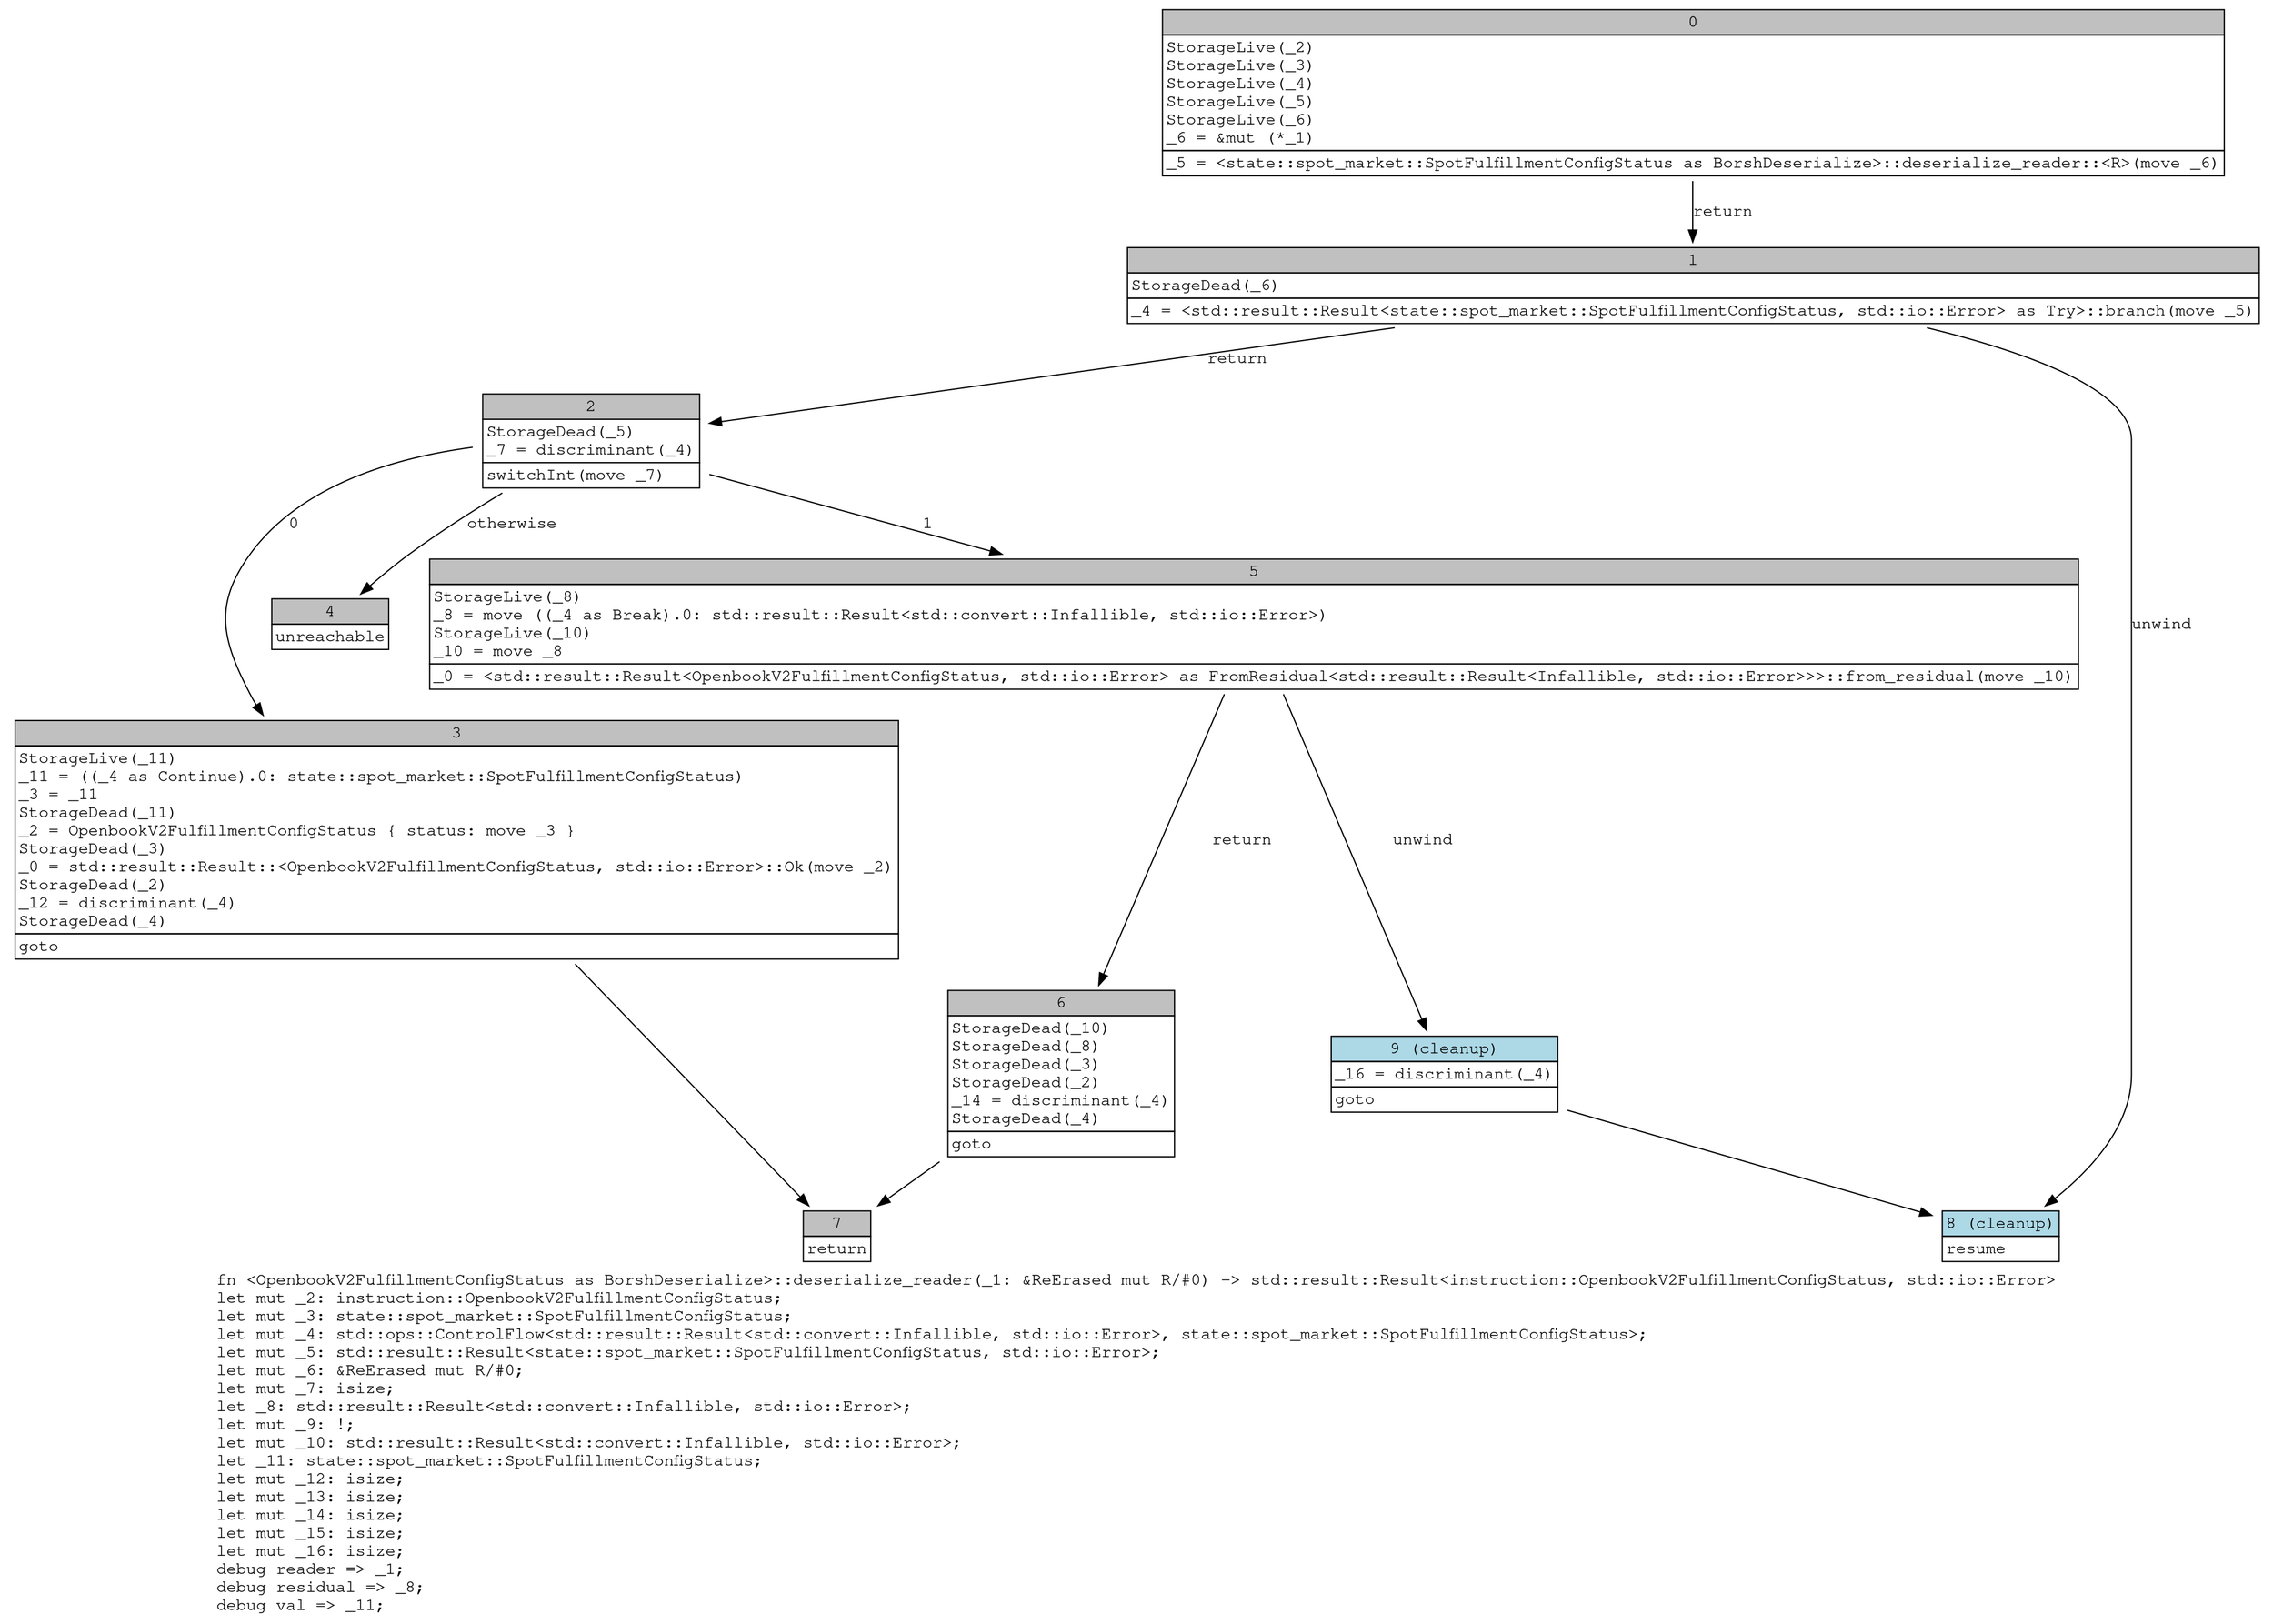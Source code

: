 digraph Mir_0_22458 {
    graph [fontname="Courier, monospace"];
    node [fontname="Courier, monospace"];
    edge [fontname="Courier, monospace"];
    label=<fn &lt;OpenbookV2FulfillmentConfigStatus as BorshDeserialize&gt;::deserialize_reader(_1: &amp;ReErased mut R/#0) -&gt; std::result::Result&lt;instruction::OpenbookV2FulfillmentConfigStatus, std::io::Error&gt;<br align="left"/>let mut _2: instruction::OpenbookV2FulfillmentConfigStatus;<br align="left"/>let mut _3: state::spot_market::SpotFulfillmentConfigStatus;<br align="left"/>let mut _4: std::ops::ControlFlow&lt;std::result::Result&lt;std::convert::Infallible, std::io::Error&gt;, state::spot_market::SpotFulfillmentConfigStatus&gt;;<br align="left"/>let mut _5: std::result::Result&lt;state::spot_market::SpotFulfillmentConfigStatus, std::io::Error&gt;;<br align="left"/>let mut _6: &amp;ReErased mut R/#0;<br align="left"/>let mut _7: isize;<br align="left"/>let _8: std::result::Result&lt;std::convert::Infallible, std::io::Error&gt;;<br align="left"/>let mut _9: !;<br align="left"/>let mut _10: std::result::Result&lt;std::convert::Infallible, std::io::Error&gt;;<br align="left"/>let _11: state::spot_market::SpotFulfillmentConfigStatus;<br align="left"/>let mut _12: isize;<br align="left"/>let mut _13: isize;<br align="left"/>let mut _14: isize;<br align="left"/>let mut _15: isize;<br align="left"/>let mut _16: isize;<br align="left"/>debug reader =&gt; _1;<br align="left"/>debug residual =&gt; _8;<br align="left"/>debug val =&gt; _11;<br align="left"/>>;
    bb0__0_22458 [shape="none", label=<<table border="0" cellborder="1" cellspacing="0"><tr><td bgcolor="gray" align="center" colspan="1">0</td></tr><tr><td align="left" balign="left">StorageLive(_2)<br/>StorageLive(_3)<br/>StorageLive(_4)<br/>StorageLive(_5)<br/>StorageLive(_6)<br/>_6 = &amp;mut (*_1)<br/></td></tr><tr><td align="left">_5 = &lt;state::spot_market::SpotFulfillmentConfigStatus as BorshDeserialize&gt;::deserialize_reader::&lt;R&gt;(move _6)</td></tr></table>>];
    bb1__0_22458 [shape="none", label=<<table border="0" cellborder="1" cellspacing="0"><tr><td bgcolor="gray" align="center" colspan="1">1</td></tr><tr><td align="left" balign="left">StorageDead(_6)<br/></td></tr><tr><td align="left">_4 = &lt;std::result::Result&lt;state::spot_market::SpotFulfillmentConfigStatus, std::io::Error&gt; as Try&gt;::branch(move _5)</td></tr></table>>];
    bb2__0_22458 [shape="none", label=<<table border="0" cellborder="1" cellspacing="0"><tr><td bgcolor="gray" align="center" colspan="1">2</td></tr><tr><td align="left" balign="left">StorageDead(_5)<br/>_7 = discriminant(_4)<br/></td></tr><tr><td align="left">switchInt(move _7)</td></tr></table>>];
    bb3__0_22458 [shape="none", label=<<table border="0" cellborder="1" cellspacing="0"><tr><td bgcolor="gray" align="center" colspan="1">3</td></tr><tr><td align="left" balign="left">StorageLive(_11)<br/>_11 = ((_4 as Continue).0: state::spot_market::SpotFulfillmentConfigStatus)<br/>_3 = _11<br/>StorageDead(_11)<br/>_2 = OpenbookV2FulfillmentConfigStatus { status: move _3 }<br/>StorageDead(_3)<br/>_0 = std::result::Result::&lt;OpenbookV2FulfillmentConfigStatus, std::io::Error&gt;::Ok(move _2)<br/>StorageDead(_2)<br/>_12 = discriminant(_4)<br/>StorageDead(_4)<br/></td></tr><tr><td align="left">goto</td></tr></table>>];
    bb4__0_22458 [shape="none", label=<<table border="0" cellborder="1" cellspacing="0"><tr><td bgcolor="gray" align="center" colspan="1">4</td></tr><tr><td align="left">unreachable</td></tr></table>>];
    bb5__0_22458 [shape="none", label=<<table border="0" cellborder="1" cellspacing="0"><tr><td bgcolor="gray" align="center" colspan="1">5</td></tr><tr><td align="left" balign="left">StorageLive(_8)<br/>_8 = move ((_4 as Break).0: std::result::Result&lt;std::convert::Infallible, std::io::Error&gt;)<br/>StorageLive(_10)<br/>_10 = move _8<br/></td></tr><tr><td align="left">_0 = &lt;std::result::Result&lt;OpenbookV2FulfillmentConfigStatus, std::io::Error&gt; as FromResidual&lt;std::result::Result&lt;Infallible, std::io::Error&gt;&gt;&gt;::from_residual(move _10)</td></tr></table>>];
    bb6__0_22458 [shape="none", label=<<table border="0" cellborder="1" cellspacing="0"><tr><td bgcolor="gray" align="center" colspan="1">6</td></tr><tr><td align="left" balign="left">StorageDead(_10)<br/>StorageDead(_8)<br/>StorageDead(_3)<br/>StorageDead(_2)<br/>_14 = discriminant(_4)<br/>StorageDead(_4)<br/></td></tr><tr><td align="left">goto</td></tr></table>>];
    bb7__0_22458 [shape="none", label=<<table border="0" cellborder="1" cellspacing="0"><tr><td bgcolor="gray" align="center" colspan="1">7</td></tr><tr><td align="left">return</td></tr></table>>];
    bb8__0_22458 [shape="none", label=<<table border="0" cellborder="1" cellspacing="0"><tr><td bgcolor="lightblue" align="center" colspan="1">8 (cleanup)</td></tr><tr><td align="left">resume</td></tr></table>>];
    bb9__0_22458 [shape="none", label=<<table border="0" cellborder="1" cellspacing="0"><tr><td bgcolor="lightblue" align="center" colspan="1">9 (cleanup)</td></tr><tr><td align="left" balign="left">_16 = discriminant(_4)<br/></td></tr><tr><td align="left">goto</td></tr></table>>];
    bb0__0_22458 -> bb1__0_22458 [label="return"];
    bb1__0_22458 -> bb2__0_22458 [label="return"];
    bb1__0_22458 -> bb8__0_22458 [label="unwind"];
    bb2__0_22458 -> bb3__0_22458 [label="0"];
    bb2__0_22458 -> bb5__0_22458 [label="1"];
    bb2__0_22458 -> bb4__0_22458 [label="otherwise"];
    bb3__0_22458 -> bb7__0_22458 [label=""];
    bb5__0_22458 -> bb6__0_22458 [label="return"];
    bb5__0_22458 -> bb9__0_22458 [label="unwind"];
    bb6__0_22458 -> bb7__0_22458 [label=""];
    bb9__0_22458 -> bb8__0_22458 [label=""];
}
